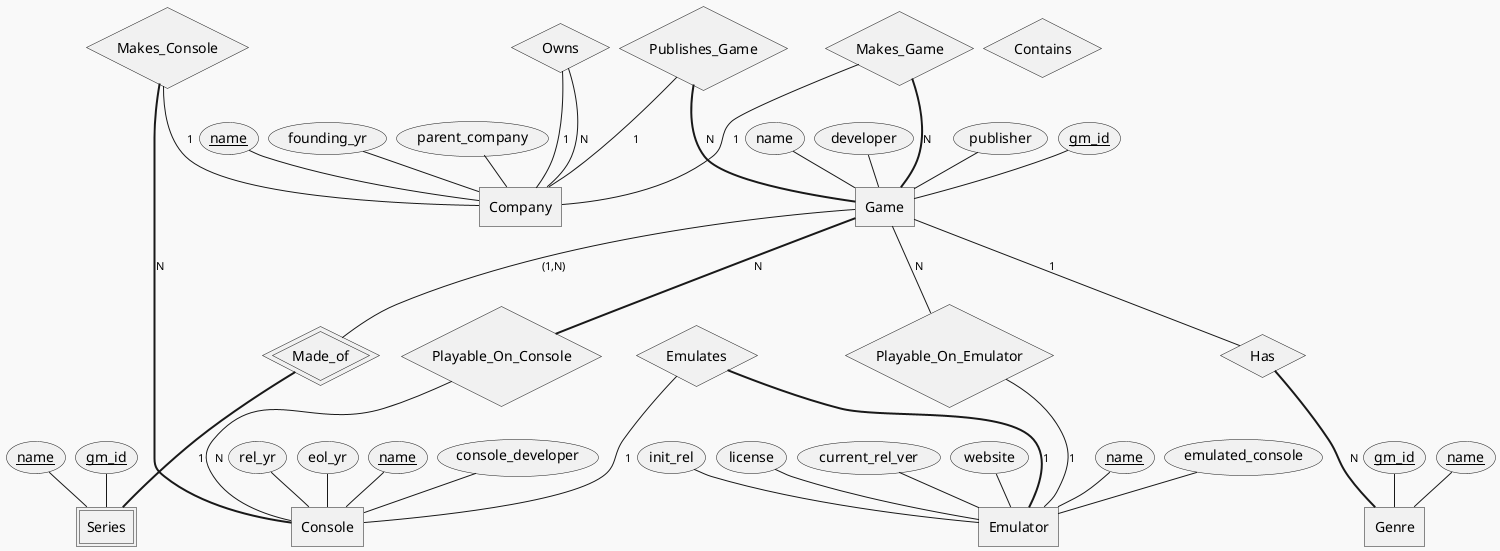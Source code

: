 @startchen
!theme mars
'!theme mono

'vertical spacing
skinparam ranksep 30
'horizontal spacing
skinparam nodesep 10  

'entity definitions
entity Game {
        'pk
        gm_id <<key>>
        name
        'fk
        developer
        'fk
        publisher
}

entity Series <<weak>> {
        name <<key>>
        gm_id <<key>>
}

entity Console {
        'pk
        name <<key>>
        'fk
        console_developer
        rel_yr
        eol_yr
}

entity Company{
        'pk
        name <<key>>
        founding_yr
        'fk
        parent_company
}

entity Emulator {
        'pk
        name <<key>>
        'fk
        emulated_console
        init_rel
        license
        current_rel_ver
        website
}
entity Genre {
gm_id <<key>>
name <<key>>
}

'relationship definitions
relationship "Made_of" as MO <<identifying>> {
}
relationship "Makes_Game" as mg {
}
relationship "Publishes_Game" as pg {
}
relationship "Makes_Console" as mc {
}
relationship "Owns" as own {
}
relationship "Playable_On_Console" as ploc {
}
relationship "Playable_On_Emulator" as ploe {
}
relationship Emulates {
}
relationship Has {
}
relationship Contains {
}

Game -(1,N)- MO
MO =1= Series

Game =N= ploc
ploc -N- Console

Game -N- ploe
ploe -1- Emulator

mg -1- Company
mg =N= Game

pg -1- Company
pg =N= Game

mc -1- Company
mc =N= Console

own -1- Company
own -N- Company

Emulates -1- Console
Emulates =1= Emulator

Game -1- Has
Has =N= Genre

@endchen
